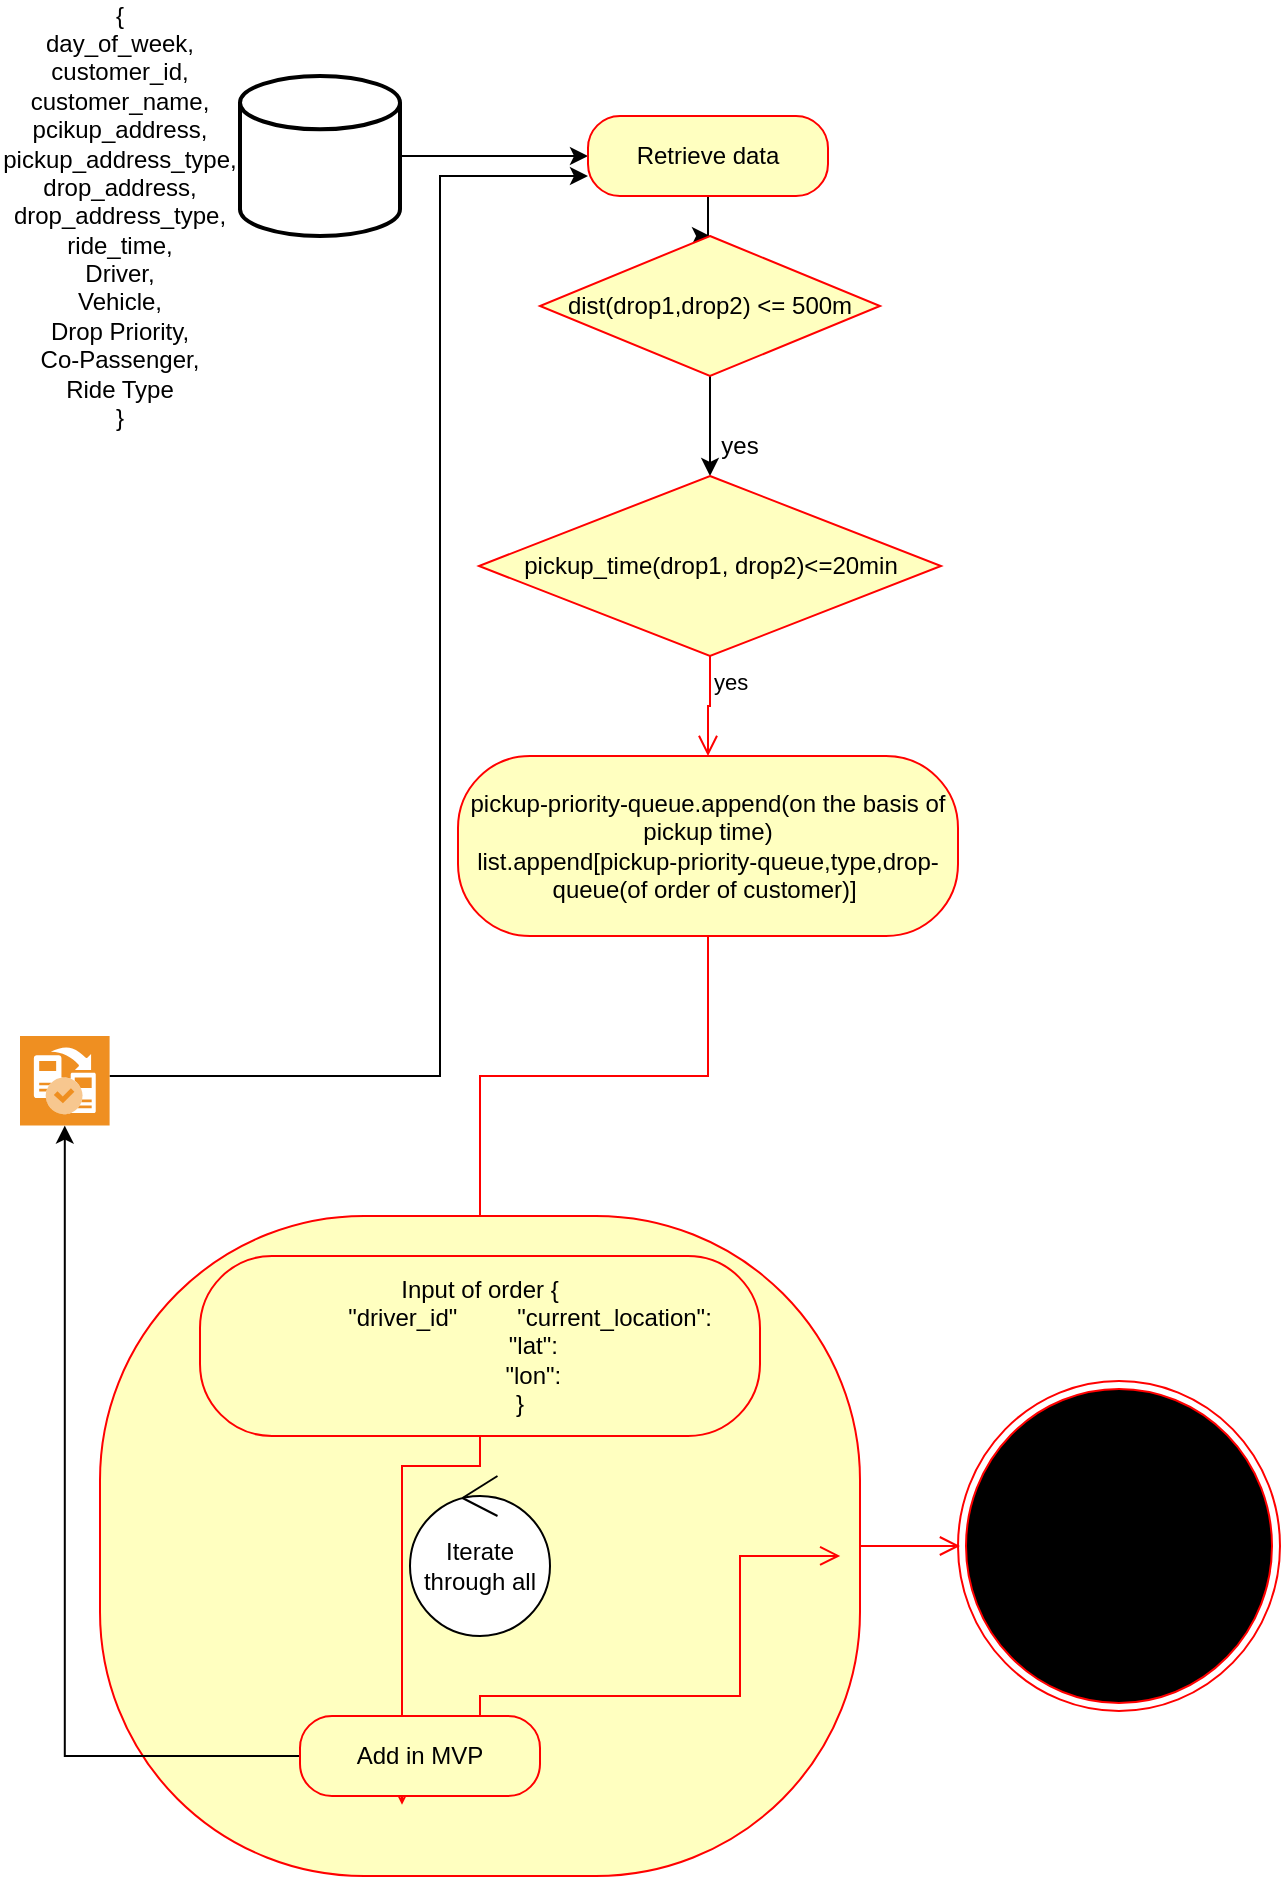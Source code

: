 <mxfile version="22.1.11" type="github">
  <diagram name="Page-1" id="IN2mSJDteprzSB5voARw">
    <mxGraphModel dx="1147" dy="626" grid="1" gridSize="10" guides="1" tooltips="1" connect="1" arrows="1" fold="1" page="1" pageScale="1" pageWidth="827" pageHeight="1169" math="0" shadow="0">
      <root>
        <mxCell id="0" />
        <mxCell id="1" parent="0" />
        <mxCell id="DolmkI_2_fI2DEuNJlo0-29" style="edgeStyle=orthogonalEdgeStyle;rounded=0;orthogonalLoop=1;jettySize=auto;html=1;entryX=0;entryY=0.5;entryDx=0;entryDy=0;" edge="1" parent="1" source="DolmkI_2_fI2DEuNJlo0-17" target="DolmkI_2_fI2DEuNJlo0-25">
          <mxGeometry relative="1" as="geometry" />
        </mxCell>
        <mxCell id="DolmkI_2_fI2DEuNJlo0-17" value="" style="strokeWidth=2;html=1;shape=mxgraph.flowchart.database;whiteSpace=wrap;" vertex="1" parent="1">
          <mxGeometry x="120" y="40" width="80" height="80" as="geometry" />
        </mxCell>
        <mxCell id="DolmkI_2_fI2DEuNJlo0-18" value="{&lt;br&gt;day_of_week,&lt;br&gt;customer_id,&lt;br&gt;customer_name,&lt;br&gt;pcikup_address,&lt;br&gt;pickup_address_type,&lt;br&gt;drop_address,&lt;br&gt;drop_address_type,&lt;br&gt;ride_time,&lt;br&gt;Driver,&lt;br&gt;Vehicle,&lt;br&gt;Drop Priority,&lt;br&gt;Co-Passenger,&lt;br&gt;Ride Type&lt;br&gt;}" style="text;html=1;strokeColor=none;fillColor=none;align=center;verticalAlign=middle;whiteSpace=wrap;rounded=0;" vertex="1" parent="1">
          <mxGeometry y="70" width="120" height="80" as="geometry" />
        </mxCell>
        <mxCell id="DolmkI_2_fI2DEuNJlo0-33" style="edgeStyle=orthogonalEdgeStyle;rounded=0;orthogonalLoop=1;jettySize=auto;html=1;entryX=0.5;entryY=0;entryDx=0;entryDy=0;" edge="1" parent="1" source="DolmkI_2_fI2DEuNJlo0-25" target="DolmkI_2_fI2DEuNJlo0-30">
          <mxGeometry relative="1" as="geometry" />
        </mxCell>
        <mxCell id="DolmkI_2_fI2DEuNJlo0-25" value="Retrieve data" style="rounded=1;whiteSpace=wrap;html=1;arcSize=40;fontColor=#000000;fillColor=#ffffc0;strokeColor=#ff0000;" vertex="1" parent="1">
          <mxGeometry x="294" y="60" width="120" height="40" as="geometry" />
        </mxCell>
        <mxCell id="DolmkI_2_fI2DEuNJlo0-41" style="edgeStyle=orthogonalEdgeStyle;rounded=0;orthogonalLoop=1;jettySize=auto;html=1;entryX=0.5;entryY=0;entryDx=0;entryDy=0;" edge="1" parent="1" source="DolmkI_2_fI2DEuNJlo0-30" target="DolmkI_2_fI2DEuNJlo0-38">
          <mxGeometry relative="1" as="geometry" />
        </mxCell>
        <mxCell id="DolmkI_2_fI2DEuNJlo0-30" value="dist(drop1,drop2) &amp;lt;= 500m" style="rhombus;whiteSpace=wrap;html=1;fontColor=#000000;fillColor=#ffffc0;strokeColor=#ff0000;" vertex="1" parent="1">
          <mxGeometry x="270" y="120" width="170" height="70" as="geometry" />
        </mxCell>
        <mxCell id="DolmkI_2_fI2DEuNJlo0-38" value="pickup_time(drop1, drop2)&amp;lt;=20min" style="rhombus;whiteSpace=wrap;html=1;fontColor=#000000;fillColor=#ffffc0;strokeColor=#ff0000;" vertex="1" parent="1">
          <mxGeometry x="239.5" y="240" width="231" height="90" as="geometry" />
        </mxCell>
        <mxCell id="DolmkI_2_fI2DEuNJlo0-40" value="yes" style="edgeStyle=orthogonalEdgeStyle;html=1;align=left;verticalAlign=top;endArrow=open;endSize=8;strokeColor=#ff0000;rounded=0;entryX=0.5;entryY=0;entryDx=0;entryDy=0;" edge="1" source="DolmkI_2_fI2DEuNJlo0-38" parent="1" target="DolmkI_2_fI2DEuNJlo0-43">
          <mxGeometry x="-1" relative="1" as="geometry">
            <mxPoint x="360" y="410" as="targetPoint" />
          </mxGeometry>
        </mxCell>
        <mxCell id="DolmkI_2_fI2DEuNJlo0-42" value="yes" style="text;html=1;strokeColor=none;fillColor=none;align=center;verticalAlign=middle;whiteSpace=wrap;rounded=0;" vertex="1" parent="1">
          <mxGeometry x="340" y="210" width="60" height="30" as="geometry" />
        </mxCell>
        <mxCell id="DolmkI_2_fI2DEuNJlo0-43" value="pickup-priority-queue.append(on the basis of pickup time)&lt;br&gt;list.append[pickup-priority-queue,type,drop-queue(of order of customer)]&amp;nbsp;" style="rounded=1;whiteSpace=wrap;html=1;arcSize=40;fontColor=#000000;fillColor=#ffffc0;strokeColor=#ff0000;" vertex="1" parent="1">
          <mxGeometry x="229" y="380" width="250" height="90" as="geometry" />
        </mxCell>
        <mxCell id="DolmkI_2_fI2DEuNJlo0-44" value="" style="edgeStyle=orthogonalEdgeStyle;html=1;verticalAlign=bottom;endArrow=open;endSize=8;strokeColor=#ff0000;rounded=0;entryX=0.5;entryY=0.03;entryDx=0;entryDy=0;entryPerimeter=0;" edge="1" source="DolmkI_2_fI2DEuNJlo0-43" parent="1" target="DolmkI_2_fI2DEuNJlo0-46">
          <mxGeometry relative="1" as="geometry">
            <mxPoint x="110" y="610" as="targetPoint" />
          </mxGeometry>
        </mxCell>
        <mxCell id="DolmkI_2_fI2DEuNJlo0-46" value="Activity" style="rounded=1;whiteSpace=wrap;html=1;arcSize=40;fontColor=#000000;fillColor=#ffffc0;strokeColor=#ff0000;" vertex="1" parent="1">
          <mxGeometry x="50" y="610" width="380" height="330" as="geometry" />
        </mxCell>
        <mxCell id="DolmkI_2_fI2DEuNJlo0-47" value="" style="edgeStyle=orthogonalEdgeStyle;html=1;verticalAlign=bottom;endArrow=open;endSize=8;strokeColor=#ff0000;rounded=0;" edge="1" source="DolmkI_2_fI2DEuNJlo0-46" parent="1">
          <mxGeometry relative="1" as="geometry">
            <mxPoint x="480" y="775" as="targetPoint" />
          </mxGeometry>
        </mxCell>
        <mxCell id="DolmkI_2_fI2DEuNJlo0-49" value="Iterate through all" style="ellipse;shape=umlControl;whiteSpace=wrap;html=1;" vertex="1" parent="1">
          <mxGeometry x="205" y="740" width="70" height="80" as="geometry" />
        </mxCell>
        <mxCell id="DolmkI_2_fI2DEuNJlo0-50" value="&lt;div&gt;&lt;span style=&quot;background-color: initial;&quot;&gt;Input of order {&lt;/span&gt;&lt;/div&gt;&lt;div&gt;&amp;nbsp; &amp;nbsp; &amp;nbsp; &amp;nbsp; &amp;nbsp; &amp;nbsp; &amp;nbsp; &amp;nbsp; &quot;driver_id&quot;&lt;span style=&quot;background-color: initial;&quot;&gt;&amp;nbsp; &amp;nbsp; &amp;nbsp; &amp;nbsp; &amp;nbsp;&quot;current_location&quot;:&amp;nbsp;&lt;/span&gt;&lt;/div&gt;&lt;div&gt;&amp;nbsp; &amp;nbsp; &amp;nbsp; &amp;nbsp; &amp;nbsp; &amp;nbsp; &amp;nbsp; &amp;nbsp; &quot;lat&quot;:&lt;/div&gt;&lt;div&gt;&amp;nbsp; &amp;nbsp; &amp;nbsp; &amp;nbsp; &amp;nbsp; &amp;nbsp; &amp;nbsp; &amp;nbsp; &quot;lon&quot;:&lt;/div&gt;&lt;div&gt;&amp;nbsp; &amp;nbsp; &amp;nbsp; &amp;nbsp; &amp;nbsp; &amp;nbsp; }&lt;/div&gt;" style="rounded=1;whiteSpace=wrap;html=1;arcSize=40;fontColor=#000000;fillColor=#ffffc0;strokeColor=#ff0000;" vertex="1" parent="1">
          <mxGeometry x="100" y="630" width="280" height="90" as="geometry" />
        </mxCell>
        <mxCell id="DolmkI_2_fI2DEuNJlo0-51" value="" style="edgeStyle=orthogonalEdgeStyle;html=1;verticalAlign=bottom;endArrow=open;endSize=8;strokeColor=#ff0000;rounded=0;entryX=0.425;entryY=1.11;entryDx=0;entryDy=0;entryPerimeter=0;" edge="1" source="DolmkI_2_fI2DEuNJlo0-50" parent="1" target="DolmkI_2_fI2DEuNJlo0-52">
          <mxGeometry relative="1" as="geometry">
            <mxPoint x="190" y="750" as="targetPoint" />
            <Array as="points">
              <mxPoint x="240" y="735" />
              <mxPoint x="201" y="735" />
            </Array>
          </mxGeometry>
        </mxCell>
        <mxCell id="DolmkI_2_fI2DEuNJlo0-55" style="edgeStyle=orthogonalEdgeStyle;rounded=0;orthogonalLoop=1;jettySize=auto;html=1;" edge="1" parent="1" source="DolmkI_2_fI2DEuNJlo0-52" target="DolmkI_2_fI2DEuNJlo0-54">
          <mxGeometry relative="1" as="geometry" />
        </mxCell>
        <mxCell id="DolmkI_2_fI2DEuNJlo0-52" value="Add in MVP" style="rounded=1;whiteSpace=wrap;html=1;arcSize=40;fontColor=#000000;fillColor=#ffffc0;strokeColor=#ff0000;" vertex="1" parent="1">
          <mxGeometry x="150" y="860" width="120" height="40" as="geometry" />
        </mxCell>
        <mxCell id="DolmkI_2_fI2DEuNJlo0-53" value="" style="edgeStyle=orthogonalEdgeStyle;html=1;verticalAlign=bottom;endArrow=open;endSize=8;strokeColor=#ff0000;rounded=0;entryX=0.974;entryY=0.515;entryDx=0;entryDy=0;entryPerimeter=0;" edge="1" source="DolmkI_2_fI2DEuNJlo0-52" parent="1" target="DolmkI_2_fI2DEuNJlo0-46">
          <mxGeometry relative="1" as="geometry">
            <mxPoint x="160" y="870" as="targetPoint" />
            <mxPoint x="290" y="980" as="sourcePoint" />
            <Array as="points">
              <mxPoint x="240" y="850" />
              <mxPoint x="370" y="850" />
              <mxPoint x="370" y="780" />
            </Array>
          </mxGeometry>
        </mxCell>
        <mxCell id="DolmkI_2_fI2DEuNJlo0-57" style="edgeStyle=orthogonalEdgeStyle;rounded=0;orthogonalLoop=1;jettySize=auto;html=1;" edge="1" parent="1" source="DolmkI_2_fI2DEuNJlo0-54" target="DolmkI_2_fI2DEuNJlo0-25">
          <mxGeometry relative="1" as="geometry">
            <Array as="points">
              <mxPoint x="220" y="540" />
              <mxPoint x="220" y="90" />
            </Array>
          </mxGeometry>
        </mxCell>
        <mxCell id="DolmkI_2_fI2DEuNJlo0-54" value="" style="shadow=0;dashed=0;html=1;strokeColor=none;fillColor=#EF8F21;labelPosition=center;verticalLabelPosition=bottom;verticalAlign=top;align=center;outlineConnect=0;shape=mxgraph.veeam.2d.assisted_failover_and_failback;" vertex="1" parent="1">
          <mxGeometry x="10" y="520" width="44.8" height="44.8" as="geometry" />
        </mxCell>
        <mxCell id="DolmkI_2_fI2DEuNJlo0-58" value="" style="ellipse;html=1;shape=endState;fillColor=#000000;strokeColor=#ff0000;" vertex="1" parent="1">
          <mxGeometry x="479" y="692.5" width="161" height="165" as="geometry" />
        </mxCell>
      </root>
    </mxGraphModel>
  </diagram>
</mxfile>
